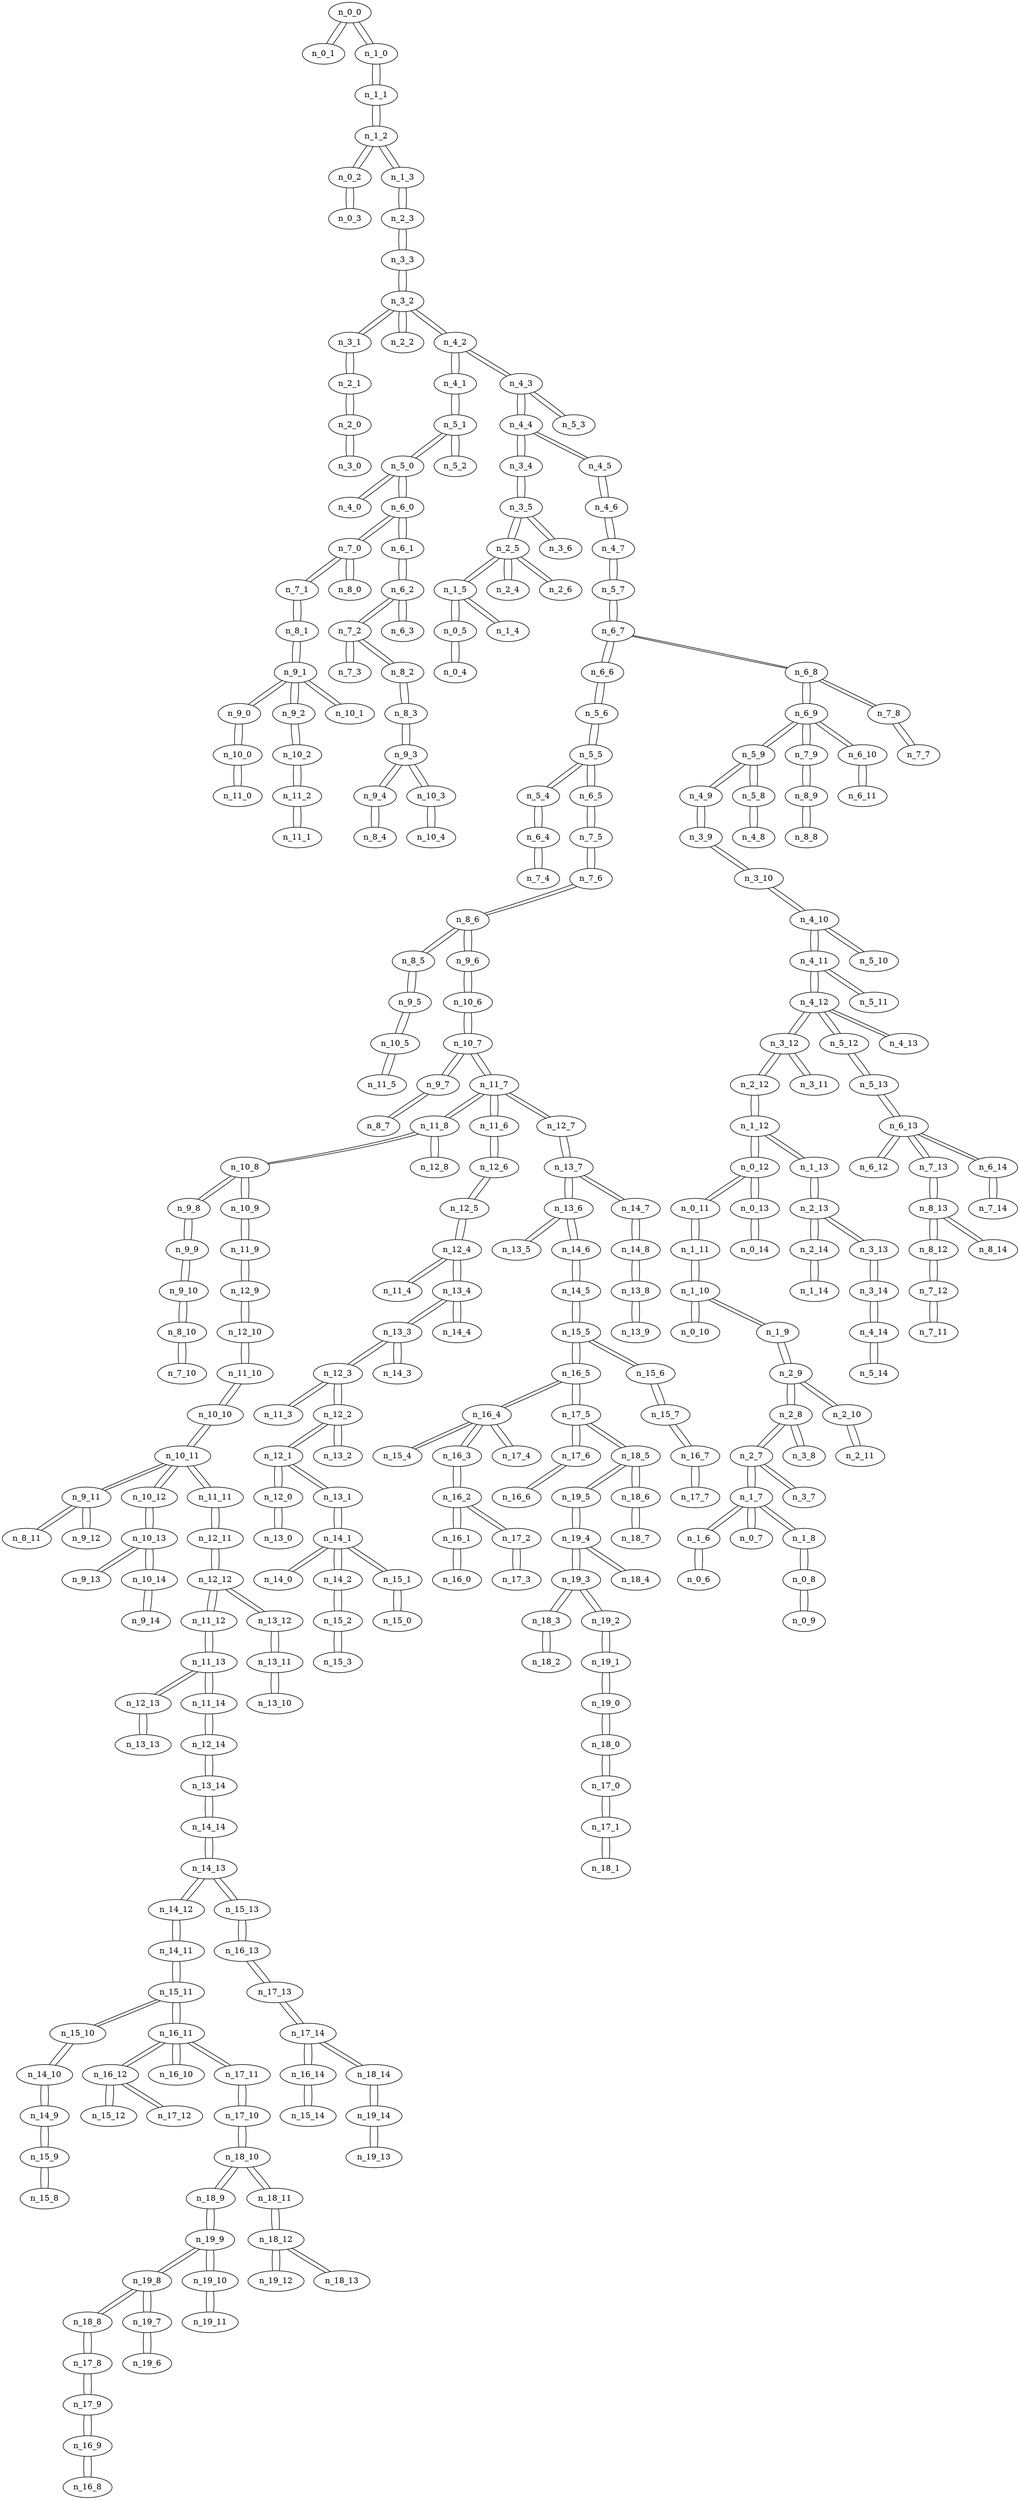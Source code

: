 graph g2 {
n_0_0--n_0_1
n_0_0--n_1_0
n_0_1--n_0_0
n_0_2--n_0_3
n_0_2--n_1_2
n_0_3--n_0_2
n_0_4--n_0_5
n_0_5--n_0_4
n_0_5--n_1_5
n_0_6--n_1_6
n_0_7--n_1_7
n_0_8--n_0_9
n_0_8--n_1_8
n_0_9--n_0_8
n_0_10--n_1_10
n_0_11--n_0_12
n_0_11--n_1_11
n_0_12--n_1_12
n_0_12--n_0_11
n_0_12--n_0_13
n_0_13--n_0_14
n_0_13--n_0_12
n_0_14--n_0_13
n_1_0--n_1_1
n_1_0--n_0_0
n_1_1--n_1_0
n_1_1--n_1_2
n_1_2--n_1_3
n_1_2--n_0_2
n_1_2--n_1_1
n_1_3--n_1_2
n_1_3--n_2_3
n_1_4--n_1_5
n_1_5--n_1_4
n_1_5--n_2_5
n_1_5--n_0_5
n_1_6--n_0_6
n_1_6--n_1_7
n_1_7--n_1_6
n_1_7--n_0_7
n_1_7--n_2_7
n_1_7--n_1_8
n_1_8--n_0_8
n_1_8--n_1_7
n_1_9--n_2_9
n_1_9--n_1_10
n_1_10--n_1_11
n_1_10--n_1_9
n_1_10--n_0_10
n_1_11--n_1_10
n_1_11--n_0_11
n_1_12--n_0_12
n_1_12--n_1_13
n_1_12--n_2_12
n_1_13--n_1_12
n_1_13--n_2_13
n_1_14--n_2_14
n_2_0--n_3_0
n_2_0--n_2_1
n_2_1--n_3_1
n_2_1--n_2_0
n_2_2--n_3_2
n_2_3--n_1_3
n_2_3--n_3_3
n_2_4--n_2_5
n_2_5--n_3_5
n_2_5--n_1_5
n_2_5--n_2_4
n_2_5--n_2_6
n_2_6--n_2_5
n_2_7--n_2_8
n_2_7--n_3_7
n_2_7--n_1_7
n_2_8--n_2_7
n_2_8--n_2_9
n_2_8--n_3_8
n_2_9--n_2_8
n_2_9--n_1_9
n_2_9--n_2_10
n_2_10--n_2_9
n_2_10--n_2_11
n_2_11--n_2_10
n_2_12--n_3_12
n_2_12--n_1_12
n_2_13--n_3_13
n_2_13--n_1_13
n_2_13--n_2_14
n_2_14--n_1_14
n_2_14--n_2_13
n_3_0--n_2_0
n_3_1--n_3_2
n_3_1--n_2_1
n_3_2--n_3_3
n_3_2--n_2_2
n_3_2--n_3_1
n_3_2--n_4_2
n_3_3--n_3_2
n_3_3--n_2_3
n_3_4--n_4_4
n_3_4--n_3_5
n_3_5--n_2_5
n_3_5--n_3_6
n_3_5--n_3_4
n_3_6--n_3_5
n_3_7--n_2_7
n_3_8--n_2_8
n_3_9--n_3_10
n_3_9--n_4_9
n_3_10--n_3_9
n_3_10--n_4_10
n_3_11--n_3_12
n_3_12--n_4_12
n_3_12--n_3_11
n_3_12--n_2_12
n_3_13--n_2_13
n_3_13--n_3_14
n_3_14--n_3_13
n_3_14--n_4_14
n_4_0--n_5_0
n_4_1--n_5_1
n_4_1--n_4_2
n_4_2--n_4_1
n_4_2--n_3_2
n_4_2--n_4_3
n_4_3--n_4_4
n_4_3--n_4_2
n_4_3--n_5_3
n_4_4--n_3_4
n_4_4--n_4_3
n_4_4--n_4_5
n_4_5--n_4_4
n_4_5--n_4_6
n_4_6--n_4_5
n_4_6--n_4_7
n_4_7--n_5_7
n_4_7--n_4_6
n_4_8--n_5_8
n_4_9--n_3_9
n_4_9--n_5_9
n_4_10--n_4_11
n_4_10--n_3_10
n_4_10--n_5_10
n_4_11--n_4_10
n_4_11--n_5_11
n_4_11--n_4_12
n_4_12--n_3_12
n_4_12--n_4_11
n_4_12--n_5_12
n_4_12--n_4_13
n_4_13--n_4_12
n_4_14--n_5_14
n_4_14--n_3_14
n_5_0--n_5_1
n_5_0--n_6_0
n_5_0--n_4_0
n_5_1--n_4_1
n_5_1--n_5_0
n_5_1--n_5_2
n_5_2--n_5_1
n_5_3--n_4_3
n_5_4--n_5_5
n_5_4--n_6_4
n_5_5--n_5_4
n_5_5--n_6_5
n_5_5--n_5_6
n_5_6--n_5_5
n_5_6--n_6_6
n_5_7--n_6_7
n_5_7--n_4_7
n_5_8--n_5_9
n_5_8--n_4_8
n_5_9--n_5_8
n_5_9--n_4_9
n_5_9--n_6_9
n_5_10--n_4_10
n_5_11--n_4_11
n_5_12--n_4_12
n_5_12--n_5_13
n_5_13--n_6_13
n_5_13--n_5_12
n_5_14--n_4_14
n_6_0--n_7_0
n_6_0--n_6_1
n_6_0--n_5_0
n_6_1--n_6_0
n_6_1--n_6_2
n_6_2--n_6_1
n_6_2--n_7_2
n_6_2--n_6_3
n_6_3--n_6_2
n_6_4--n_5_4
n_6_4--n_7_4
n_6_5--n_5_5
n_6_5--n_7_5
n_6_6--n_6_7
n_6_6--n_5_6
n_6_7--n_5_7
n_6_7--n_6_6
n_6_7--n_6_8
n_6_8--n_6_7
n_6_8--n_7_8
n_6_8--n_6_9
n_6_9--n_7_9
n_6_9--n_6_10
n_6_9--n_5_9
n_6_9--n_6_8
n_6_10--n_6_9
n_6_10--n_6_11
n_6_11--n_6_10
n_6_12--n_6_13
n_6_13--n_5_13
n_6_13--n_7_13
n_6_13--n_6_14
n_6_13--n_6_12
n_6_14--n_7_14
n_6_14--n_6_13
n_7_0--n_6_0
n_7_0--n_7_1
n_7_0--n_8_0
n_7_1--n_8_1
n_7_1--n_7_0
n_7_2--n_7_3
n_7_2--n_8_2
n_7_2--n_6_2
n_7_3--n_7_2
n_7_4--n_6_4
n_7_5--n_7_6
n_7_5--n_6_5
n_7_6--n_7_5
n_7_6--n_8_6
n_7_7--n_7_8
n_7_8--n_7_7
n_7_8--n_6_8
n_7_9--n_8_9
n_7_9--n_6_9
n_7_10--n_8_10
n_7_11--n_7_12
n_7_12--n_7_11
n_7_12--n_8_12
n_7_13--n_8_13
n_7_13--n_6_13
n_7_14--n_6_14
n_8_0--n_7_0
n_8_1--n_7_1
n_8_1--n_9_1
n_8_2--n_7_2
n_8_2--n_8_3
n_8_3--n_9_3
n_8_3--n_8_2
n_8_4--n_9_4
n_8_5--n_8_6
n_8_5--n_9_5
n_8_6--n_8_5
n_8_6--n_9_6
n_8_6--n_7_6
n_8_7--n_9_7
n_8_8--n_8_9
n_8_9--n_7_9
n_8_9--n_8_8
n_8_10--n_7_10
n_8_10--n_9_10
n_8_11--n_9_11
n_8_12--n_8_13
n_8_12--n_7_12
n_8_13--n_7_13
n_8_13--n_8_14
n_8_13--n_8_12
n_8_14--n_8_13
n_9_0--n_10_0
n_9_0--n_9_1
n_9_1--n_9_2
n_9_1--n_9_0
n_9_1--n_10_1
n_9_1--n_8_1
n_9_2--n_9_1
n_9_2--n_10_2
n_9_3--n_9_4
n_9_3--n_10_3
n_9_3--n_8_3
n_9_4--n_9_3
n_9_4--n_8_4
n_9_5--n_8_5
n_9_5--n_10_5
n_9_6--n_10_6
n_9_6--n_8_6
n_9_7--n_8_7
n_9_7--n_10_7
n_9_8--n_10_8
n_9_8--n_9_9
n_9_9--n_9_8
n_9_9--n_9_10
n_9_10--n_8_10
n_9_10--n_9_9
n_9_11--n_8_11
n_9_11--n_10_11
n_9_11--n_9_12
n_9_12--n_9_11
n_9_13--n_10_13
n_9_14--n_10_14
n_10_0--n_9_0
n_10_0--n_11_0
n_10_1--n_9_1
n_10_2--n_11_2
n_10_2--n_9_2
n_10_3--n_9_3
n_10_3--n_10_4
n_10_4--n_10_3
n_10_5--n_9_5
n_10_5--n_11_5
n_10_6--n_9_6
n_10_6--n_10_7
n_10_7--n_9_7
n_10_7--n_10_6
n_10_7--n_11_7
n_10_8--n_11_8
n_10_8--n_10_9
n_10_8--n_9_8
n_10_9--n_10_8
n_10_9--n_11_9
n_10_10--n_11_10
n_10_10--n_10_11
n_10_11--n_9_11
n_10_11--n_10_12
n_10_11--n_11_11
n_10_11--n_10_10
n_10_12--n_10_11
n_10_12--n_10_13
n_10_13--n_10_14
n_10_13--n_10_12
n_10_13--n_9_13
n_10_14--n_9_14
n_10_14--n_10_13
n_11_0--n_10_0
n_11_1--n_11_2
n_11_2--n_11_1
n_11_2--n_10_2
n_11_3--n_12_3
n_11_4--n_12_4
n_11_5--n_10_5
n_11_6--n_12_6
n_11_6--n_11_7
n_11_7--n_11_6
n_11_7--n_12_7
n_11_7--n_10_7
n_11_7--n_11_8
n_11_8--n_10_8
n_11_8--n_11_7
n_11_8--n_12_8
n_11_9--n_10_9
n_11_9--n_12_9
n_11_10--n_10_10
n_11_10--n_12_10
n_11_11--n_12_11
n_11_11--n_10_11
n_11_12--n_12_12
n_11_12--n_11_13
n_11_13--n_12_13
n_11_13--n_11_12
n_11_13--n_11_14
n_11_14--n_12_14
n_11_14--n_11_13
n_12_0--n_12_1
n_12_0--n_13_0
n_12_1--n_12_0
n_12_1--n_13_1
n_12_1--n_12_2
n_12_2--n_12_1
n_12_2--n_12_3
n_12_2--n_13_2
n_12_3--n_12_2
n_12_3--n_13_3
n_12_3--n_11_3
n_12_4--n_12_5
n_12_4--n_11_4
n_12_4--n_13_4
n_12_5--n_12_4
n_12_5--n_12_6
n_12_6--n_11_6
n_12_6--n_12_5
n_12_7--n_11_7
n_12_7--n_13_7
n_12_8--n_11_8
n_12_9--n_12_10
n_12_9--n_11_9
n_12_10--n_12_9
n_12_10--n_11_10
n_12_11--n_11_11
n_12_11--n_12_12
n_12_12--n_11_12
n_12_12--n_12_11
n_12_12--n_13_12
n_12_13--n_11_13
n_12_13--n_13_13
n_12_14--n_13_14
n_12_14--n_11_14
n_13_0--n_12_0
n_13_1--n_12_1
n_13_1--n_14_1
n_13_2--n_12_2
n_13_3--n_14_3
n_13_3--n_12_3
n_13_3--n_13_4
n_13_4--n_14_4
n_13_4--n_13_3
n_13_4--n_12_4
n_13_5--n_13_6
n_13_6--n_13_7
n_13_6--n_13_5
n_13_6--n_14_6
n_13_7--n_13_6
n_13_7--n_14_7
n_13_7--n_12_7
n_13_8--n_14_8
n_13_8--n_13_9
n_13_9--n_13_8
n_13_10--n_13_11
n_13_11--n_13_12
n_13_11--n_13_10
n_13_12--n_13_11
n_13_12--n_12_12
n_13_13--n_12_13
n_13_14--n_12_14
n_13_14--n_14_14
n_14_0--n_14_1
n_14_1--n_14_0
n_14_1--n_14_2
n_14_1--n_13_1
n_14_1--n_15_1
n_14_2--n_14_1
n_14_2--n_15_2
n_14_3--n_13_3
n_14_4--n_13_4
n_14_5--n_15_5
n_14_5--n_14_6
n_14_6--n_14_5
n_14_6--n_13_6
n_14_7--n_14_8
n_14_7--n_13_7
n_14_8--n_14_7
n_14_8--n_13_8
n_14_9--n_15_9
n_14_9--n_14_10
n_14_10--n_15_10
n_14_10--n_14_9
n_14_11--n_15_11
n_14_11--n_14_12
n_14_12--n_14_13
n_14_12--n_14_11
n_14_13--n_14_12
n_14_13--n_15_13
n_14_13--n_14_14
n_14_14--n_14_13
n_14_14--n_13_14
n_15_0--n_15_1
n_15_1--n_15_0
n_15_1--n_14_1
n_15_2--n_15_3
n_15_2--n_14_2
n_15_3--n_15_2
n_15_4--n_16_4
n_15_5--n_14_5
n_15_5--n_16_5
n_15_5--n_15_6
n_15_6--n_15_5
n_15_6--n_15_7
n_15_7--n_16_7
n_15_7--n_15_6
n_15_8--n_15_9
n_15_9--n_15_8
n_15_9--n_14_9
n_15_10--n_14_10
n_15_10--n_15_11
n_15_11--n_15_10
n_15_11--n_16_11
n_15_11--n_14_11
n_15_12--n_16_12
n_15_13--n_16_13
n_15_13--n_14_13
n_15_14--n_16_14
n_16_0--n_16_1
n_16_1--n_16_2
n_16_1--n_16_0
n_16_2--n_16_1
n_16_2--n_17_2
n_16_2--n_16_3
n_16_3--n_16_4
n_16_3--n_16_2
n_16_4--n_16_3
n_16_4--n_17_4
n_16_4--n_16_5
n_16_4--n_15_4
n_16_5--n_16_4
n_16_5--n_15_5
n_16_5--n_17_5
n_16_6--n_17_6
n_16_7--n_15_7
n_16_7--n_17_7
n_16_8--n_16_9
n_16_9--n_16_8
n_16_9--n_17_9
n_16_10--n_16_11
n_16_11--n_16_10
n_16_11--n_15_11
n_16_11--n_17_11
n_16_11--n_16_12
n_16_12--n_15_12
n_16_12--n_16_11
n_16_12--n_17_12
n_16_13--n_15_13
n_16_13--n_17_13
n_16_14--n_17_14
n_16_14--n_15_14
n_17_0--n_18_0
n_17_0--n_17_1
n_17_1--n_18_1
n_17_1--n_17_0
n_17_2--n_16_2
n_17_2--n_17_3
n_17_3--n_17_2
n_17_4--n_16_4
n_17_5--n_17_6
n_17_5--n_16_5
n_17_5--n_18_5
n_17_6--n_17_5
n_17_6--n_16_6
n_17_7--n_16_7
n_17_8--n_18_8
n_17_8--n_17_9
n_17_9--n_17_8
n_17_9--n_16_9
n_17_10--n_18_10
n_17_10--n_17_11
n_17_11--n_16_11
n_17_11--n_17_10
n_17_12--n_16_12
n_17_13--n_17_14
n_17_13--n_16_13
n_17_14--n_16_14
n_17_14--n_17_13
n_17_14--n_18_14
n_18_0--n_17_0
n_18_0--n_19_0
n_18_1--n_17_1
n_18_2--n_18_3
n_18_3--n_18_2
n_18_3--n_19_3
n_18_4--n_19_4
n_18_5--n_19_5
n_18_5--n_18_6
n_18_5--n_17_5
n_18_6--n_18_5
n_18_6--n_18_7
n_18_7--n_18_6
n_18_8--n_17_8
n_18_8--n_19_8
n_18_9--n_19_9
n_18_9--n_18_10
n_18_10--n_18_11
n_18_10--n_18_9
n_18_10--n_17_10
n_18_11--n_18_10
n_18_11--n_18_12
n_18_12--n_18_11
n_18_12--n_19_12
n_18_12--n_18_13
n_18_13--n_18_12
n_18_14--n_17_14
n_18_14--n_19_14
n_19_0--n_18_0
n_19_0--n_19_1
n_19_1--n_19_2
n_19_1--n_19_0
n_19_2--n_19_3
n_19_2--n_19_1
n_19_3--n_19_2
n_19_3--n_19_4
n_19_3--n_18_3
n_19_4--n_19_3
n_19_4--n_18_4
n_19_4--n_19_5
n_19_5--n_18_5
n_19_5--n_19_4
n_19_6--n_19_7
n_19_7--n_19_8
n_19_7--n_19_6
n_19_8--n_19_7
n_19_8--n_18_8
n_19_8--n_19_9
n_19_9--n_18_9
n_19_9--n_19_10
n_19_9--n_19_8
n_19_10--n_19_11
n_19_10--n_19_9
n_19_11--n_19_10
n_19_12--n_18_12
n_19_13--n_19_14
n_19_14--n_19_13
n_19_14--n_18_14
}